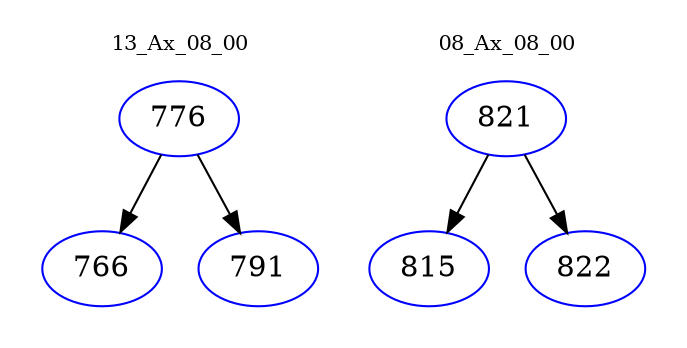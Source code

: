 digraph{
subgraph cluster_0 {
color = white
label = "13_Ax_08_00";
fontsize=10;
T0_776 [label="776", color="blue"]
T0_776 -> T0_766 [color="black"]
T0_766 [label="766", color="blue"]
T0_776 -> T0_791 [color="black"]
T0_791 [label="791", color="blue"]
}
subgraph cluster_1 {
color = white
label = "08_Ax_08_00";
fontsize=10;
T1_821 [label="821", color="blue"]
T1_821 -> T1_815 [color="black"]
T1_815 [label="815", color="blue"]
T1_821 -> T1_822 [color="black"]
T1_822 [label="822", color="blue"]
}
}
